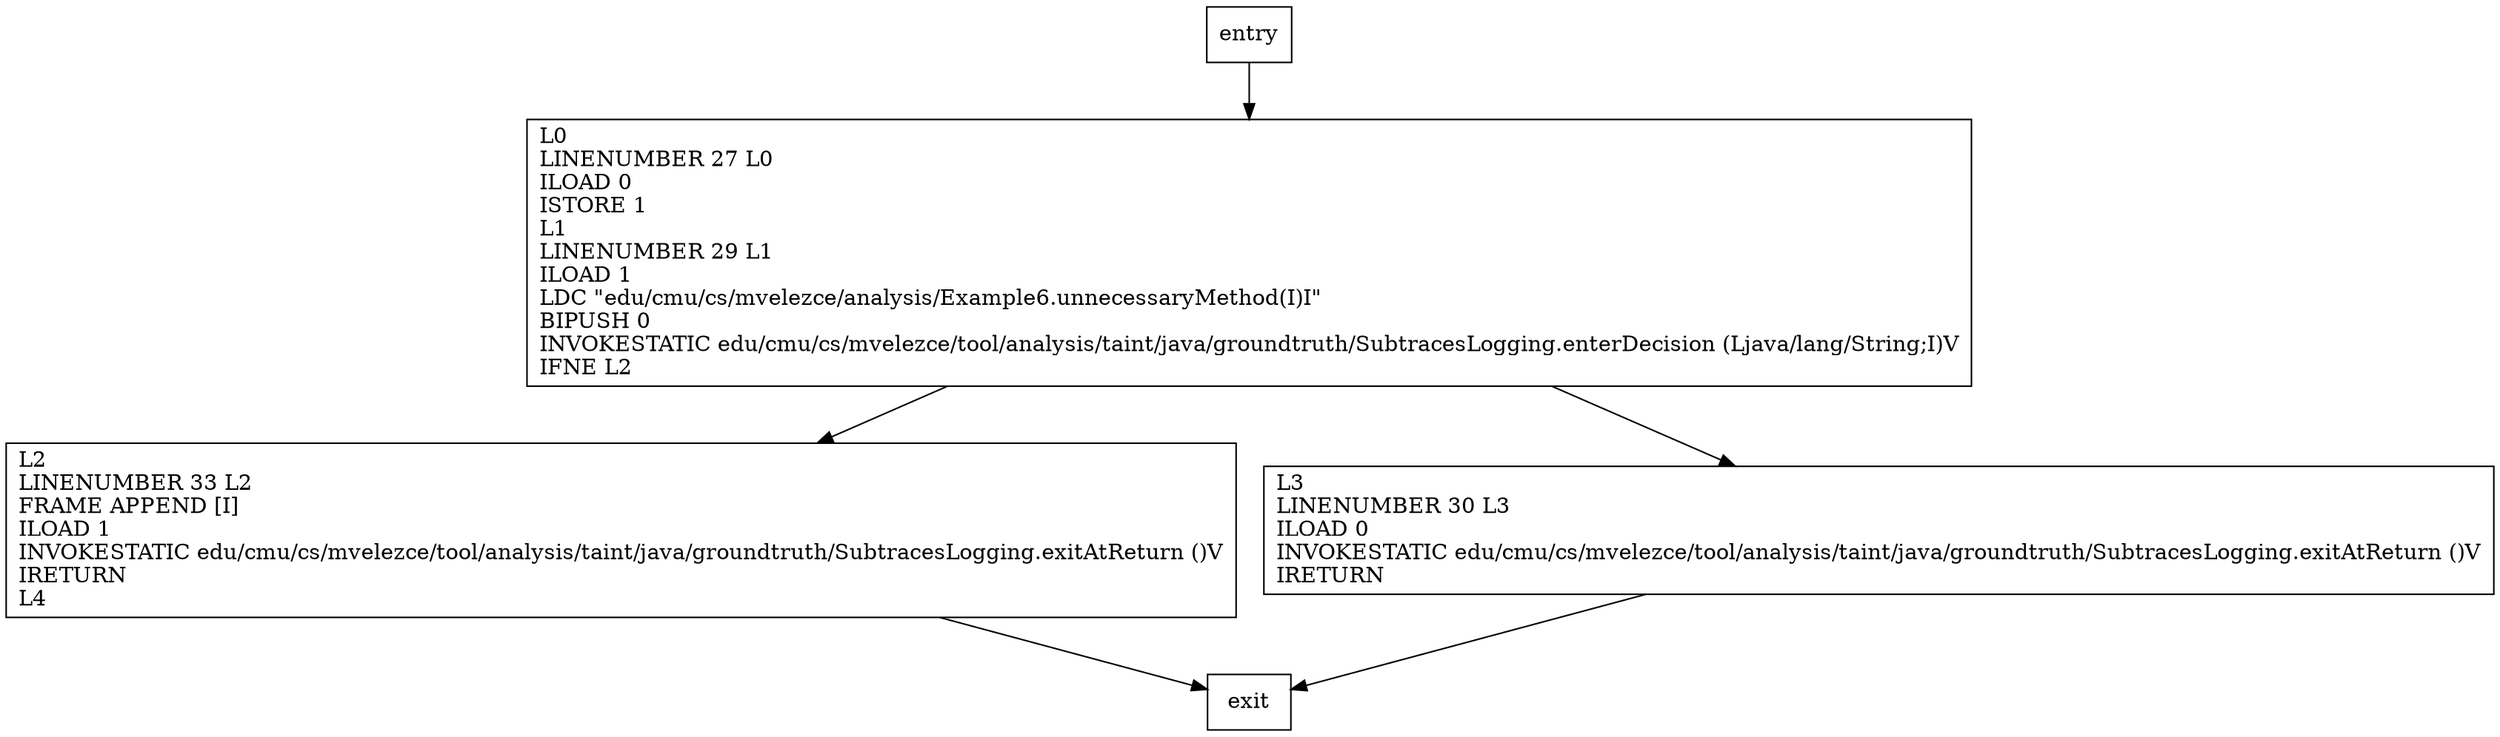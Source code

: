 digraph unnecessaryMethod {
node [shape=record];
1373659802 [label="L2\lLINENUMBER 33 L2\lFRAME APPEND [I]\lILOAD 1\lINVOKESTATIC edu/cmu/cs/mvelezce/tool/analysis/taint/java/groundtruth/SubtracesLogging.exitAtReturn ()V\lIRETURN\lL4\l"];
1981498753 [label="L3\lLINENUMBER 30 L3\lILOAD 0\lINVOKESTATIC edu/cmu/cs/mvelezce/tool/analysis/taint/java/groundtruth/SubtracesLogging.exitAtReturn ()V\lIRETURN\l"];
1564476238 [label="L0\lLINENUMBER 27 L0\lILOAD 0\lISTORE 1\lL1\lLINENUMBER 29 L1\lILOAD 1\lLDC \"edu/cmu/cs/mvelezce/analysis/Example6.unnecessaryMethod(I)I\"\lBIPUSH 0\lINVOKESTATIC edu/cmu/cs/mvelezce/tool/analysis/taint/java/groundtruth/SubtracesLogging.enterDecision (Ljava/lang/String;I)V\lIFNE L2\l"];
entry;
exit;
entry -> 1564476238;
1373659802 -> exit;
1981498753 -> exit;
1564476238 -> 1373659802;
1564476238 -> 1981498753;
}
